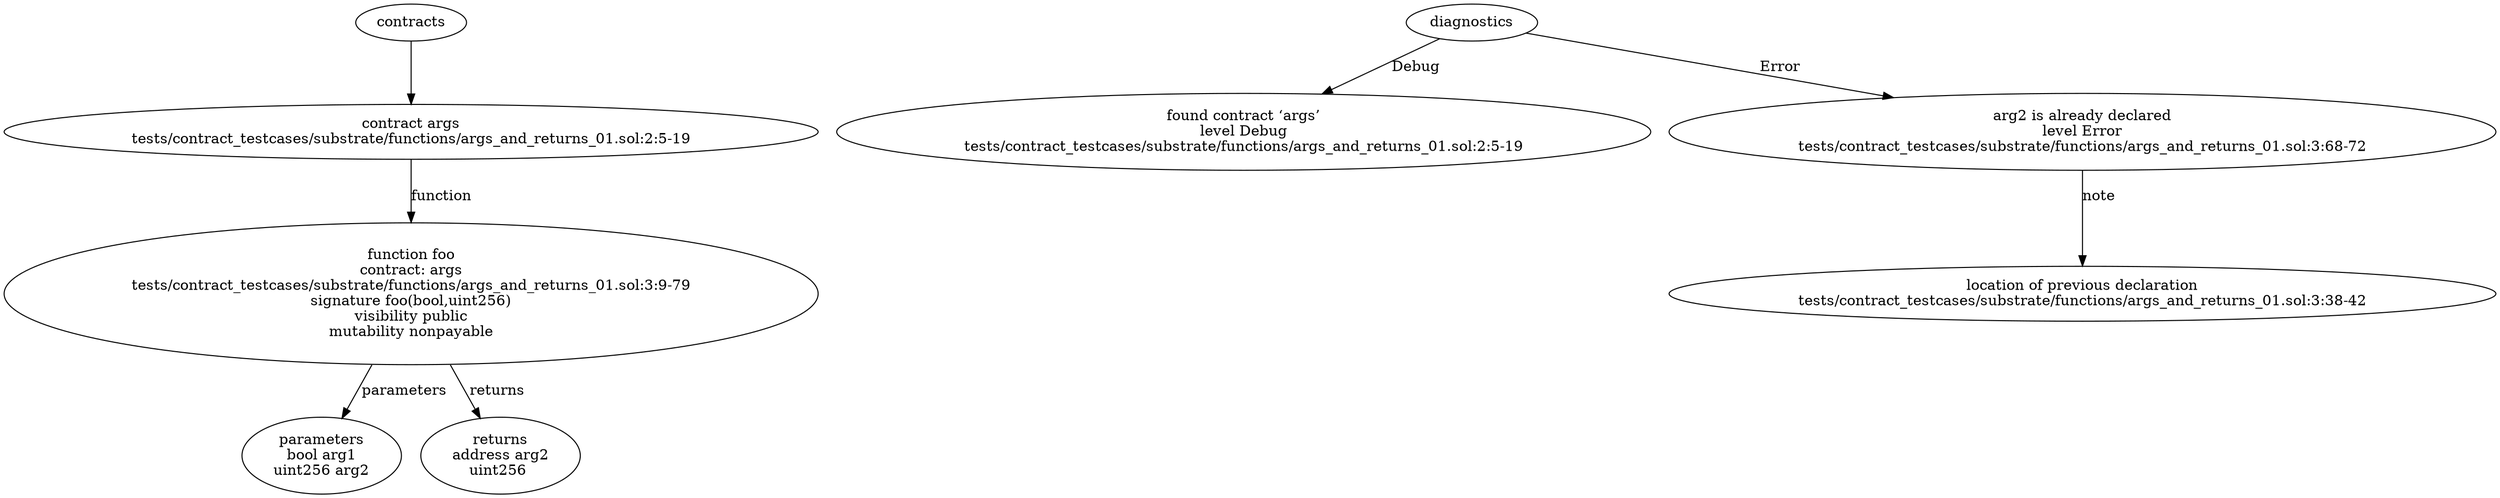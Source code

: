 strict digraph "tests/contract_testcases/substrate/functions/args_and_returns_01.sol" {
	contract [label="contract args\ntests/contract_testcases/substrate/functions/args_and_returns_01.sol:2:5-19"]
	foo [label="function foo\ncontract: args\ntests/contract_testcases/substrate/functions/args_and_returns_01.sol:3:9-79\nsignature foo(bool,uint256)\nvisibility public\nmutability nonpayable"]
	parameters [label="parameters\nbool arg1\nuint256 arg2"]
	returns [label="returns\naddress arg2\nuint256 "]
	diagnostic [label="found contract ‘args’\nlevel Debug\ntests/contract_testcases/substrate/functions/args_and_returns_01.sol:2:5-19"]
	diagnostic_7 [label="arg2 is already declared\nlevel Error\ntests/contract_testcases/substrate/functions/args_and_returns_01.sol:3:68-72"]
	note [label="location of previous declaration\ntests/contract_testcases/substrate/functions/args_and_returns_01.sol:3:38-42"]
	contracts -> contract
	contract -> foo [label="function"]
	foo -> parameters [label="parameters"]
	foo -> returns [label="returns"]
	diagnostics -> diagnostic [label="Debug"]
	diagnostics -> diagnostic_7 [label="Error"]
	diagnostic_7 -> note [label="note"]
}
